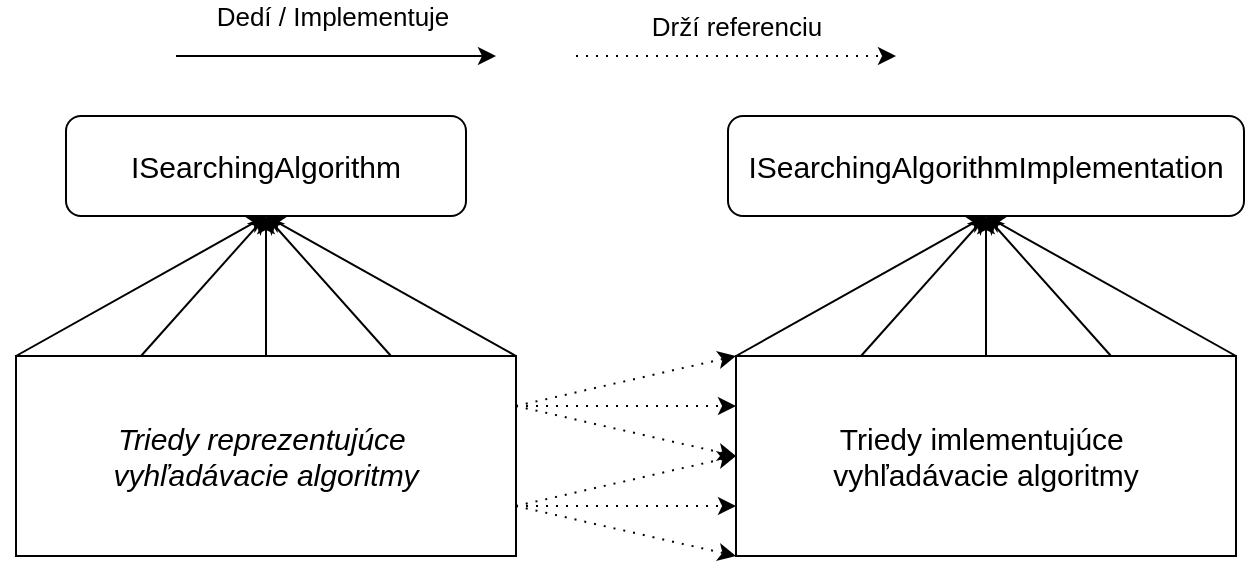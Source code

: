 <mxfile version="24.6.4" type="device">
  <diagram name="Page-1" id="b6uM2d6UaE7Hx8vD-3jP">
    <mxGraphModel dx="758" dy="955" grid="1" gridSize="10" guides="1" tooltips="1" connect="1" arrows="1" fold="1" page="1" pageScale="1" pageWidth="850" pageHeight="1100" math="0" shadow="0">
      <root>
        <mxCell id="0" />
        <mxCell id="1" parent="0" />
        <mxCell id="LWrQSZwCD86_7BPg8CpF-4" value="&lt;font style=&quot;font-size: 15px;&quot;&gt;ISearchingAlgorithm&lt;/font&gt;" style="rounded=1;whiteSpace=wrap;html=1;" vertex="1" parent="1">
          <mxGeometry x="65" y="80" width="200" height="50" as="geometry" />
        </mxCell>
        <mxCell id="LWrQSZwCD86_7BPg8CpF-5" style="rounded=0;orthogonalLoop=1;jettySize=auto;html=1;exitX=0;exitY=0;exitDx=0;exitDy=0;entryX=0.5;entryY=1;entryDx=0;entryDy=0;" edge="1" parent="1" source="LWrQSZwCD86_7BPg8CpF-11" target="LWrQSZwCD86_7BPg8CpF-4">
          <mxGeometry relative="1" as="geometry" />
        </mxCell>
        <mxCell id="LWrQSZwCD86_7BPg8CpF-6" style="rounded=0;orthogonalLoop=1;jettySize=auto;html=1;exitX=0.25;exitY=0;exitDx=0;exitDy=0;entryX=0.5;entryY=1;entryDx=0;entryDy=0;" edge="1" parent="1" source="LWrQSZwCD86_7BPg8CpF-11" target="LWrQSZwCD86_7BPg8CpF-4">
          <mxGeometry relative="1" as="geometry">
            <mxPoint x="165" y="130" as="targetPoint" />
          </mxGeometry>
        </mxCell>
        <mxCell id="LWrQSZwCD86_7BPg8CpF-7" style="rounded=0;orthogonalLoop=1;jettySize=auto;html=1;exitX=0.5;exitY=0;exitDx=0;exitDy=0;entryX=0.5;entryY=1;entryDx=0;entryDy=0;" edge="1" parent="1" source="LWrQSZwCD86_7BPg8CpF-11" target="LWrQSZwCD86_7BPg8CpF-4">
          <mxGeometry relative="1" as="geometry" />
        </mxCell>
        <mxCell id="LWrQSZwCD86_7BPg8CpF-8" style="rounded=0;orthogonalLoop=1;jettySize=auto;html=1;exitX=0.75;exitY=0;exitDx=0;exitDy=0;entryX=0.5;entryY=1;entryDx=0;entryDy=0;" edge="1" parent="1" source="LWrQSZwCD86_7BPg8CpF-11" target="LWrQSZwCD86_7BPg8CpF-4">
          <mxGeometry relative="1" as="geometry" />
        </mxCell>
        <mxCell id="LWrQSZwCD86_7BPg8CpF-9" style="rounded=0;orthogonalLoop=1;jettySize=auto;html=1;exitX=1;exitY=0;exitDx=0;exitDy=0;entryX=0.5;entryY=1;entryDx=0;entryDy=0;" edge="1" parent="1" source="LWrQSZwCD86_7BPg8CpF-11" target="LWrQSZwCD86_7BPg8CpF-4">
          <mxGeometry relative="1" as="geometry" />
        </mxCell>
        <mxCell id="LWrQSZwCD86_7BPg8CpF-10" style="rounded=0;orthogonalLoop=1;jettySize=auto;html=1;exitX=1;exitY=0.25;exitDx=0;exitDy=0;entryX=0;entryY=0;entryDx=0;entryDy=0;dashed=1;dashPattern=1 4;" edge="1" parent="1" source="LWrQSZwCD86_7BPg8CpF-11" target="LWrQSZwCD86_7BPg8CpF-25">
          <mxGeometry relative="1" as="geometry" />
        </mxCell>
        <mxCell id="LWrQSZwCD86_7BPg8CpF-11" value="&lt;i&gt;&lt;font style=&quot;font-size: 15px;&quot;&gt;Triedy reprezentujúce&amp;nbsp;&lt;/font&gt;&lt;/i&gt;&lt;div&gt;&lt;i style=&quot;background-color: initial;&quot;&gt;&lt;font style=&quot;font-size: 15px;&quot;&gt;vyhľadávacie algoritmy&lt;/font&gt;&lt;/i&gt;&lt;/div&gt;" style="rounded=0;whiteSpace=wrap;html=1;" vertex="1" parent="1">
          <mxGeometry x="40" y="200" width="250" height="100" as="geometry" />
        </mxCell>
        <mxCell id="LWrQSZwCD86_7BPg8CpF-12" value="&lt;font style=&quot;font-size: 15px;&quot;&gt;ISearchingAlgorithmImplementation&lt;/font&gt;" style="rounded=1;whiteSpace=wrap;html=1;" vertex="1" parent="1">
          <mxGeometry x="396" y="80" width="258" height="50" as="geometry" />
        </mxCell>
        <mxCell id="LWrQSZwCD86_7BPg8CpF-13" style="rounded=0;orthogonalLoop=1;jettySize=auto;html=1;exitX=0;exitY=0;exitDx=0;exitDy=0;entryX=0.5;entryY=1;entryDx=0;entryDy=0;" edge="1" parent="1" source="LWrQSZwCD86_7BPg8CpF-25" target="LWrQSZwCD86_7BPg8CpF-12">
          <mxGeometry relative="1" as="geometry">
            <mxPoint x="467.5" y="55" as="sourcePoint" />
          </mxGeometry>
        </mxCell>
        <mxCell id="LWrQSZwCD86_7BPg8CpF-14" style="rounded=0;orthogonalLoop=1;jettySize=auto;html=1;exitX=0.5;exitY=0;exitDx=0;exitDy=0;entryX=0.5;entryY=1;entryDx=0;entryDy=0;" edge="1" parent="1" source="LWrQSZwCD86_7BPg8CpF-25" target="LWrQSZwCD86_7BPg8CpF-12">
          <mxGeometry relative="1" as="geometry">
            <mxPoint x="565" y="30" as="targetPoint" />
            <mxPoint x="582.5" y="55" as="sourcePoint" />
          </mxGeometry>
        </mxCell>
        <mxCell id="LWrQSZwCD86_7BPg8CpF-15" style="rounded=0;orthogonalLoop=1;jettySize=auto;html=1;exitX=0.25;exitY=0;exitDx=0;exitDy=0;entryX=0.5;entryY=1;entryDx=0;entryDy=0;" edge="1" parent="1" source="LWrQSZwCD86_7BPg8CpF-25" target="LWrQSZwCD86_7BPg8CpF-12">
          <mxGeometry relative="1" as="geometry">
            <mxPoint x="525" y="55" as="sourcePoint" />
          </mxGeometry>
        </mxCell>
        <mxCell id="LWrQSZwCD86_7BPg8CpF-25" value="&lt;font style=&quot;font-size: 15px;&quot;&gt;Triedy imlementujúce&amp;nbsp;&lt;/font&gt;&lt;div&gt;&lt;font style=&quot;font-size: 15px;&quot;&gt;vyhľadávacie algoritmy&lt;/font&gt;&lt;/div&gt;" style="rounded=0;whiteSpace=wrap;html=1;" vertex="1" parent="1">
          <mxGeometry x="400" y="200" width="250" height="100" as="geometry" />
        </mxCell>
        <mxCell id="LWrQSZwCD86_7BPg8CpF-27" style="rounded=0;orthogonalLoop=1;jettySize=auto;html=1;exitX=1;exitY=0.25;exitDx=0;exitDy=0;entryX=0;entryY=0.25;entryDx=0;entryDy=0;dashed=1;dashPattern=1 4;" edge="1" parent="1" source="LWrQSZwCD86_7BPg8CpF-11" target="LWrQSZwCD86_7BPg8CpF-25">
          <mxGeometry relative="1" as="geometry">
            <mxPoint x="305" y="230" as="sourcePoint" />
            <mxPoint x="415" y="230" as="targetPoint" />
          </mxGeometry>
        </mxCell>
        <mxCell id="LWrQSZwCD86_7BPg8CpF-28" style="rounded=0;orthogonalLoop=1;jettySize=auto;html=1;exitX=1;exitY=0.25;exitDx=0;exitDy=0;entryX=0;entryY=0.5;entryDx=0;entryDy=0;dashed=1;dashPattern=1 4;" edge="1" parent="1" source="LWrQSZwCD86_7BPg8CpF-11" target="LWrQSZwCD86_7BPg8CpF-25">
          <mxGeometry relative="1" as="geometry">
            <mxPoint x="305" y="249.44" as="sourcePoint" />
            <mxPoint x="415" y="249.44" as="targetPoint" />
          </mxGeometry>
        </mxCell>
        <mxCell id="LWrQSZwCD86_7BPg8CpF-29" style="rounded=0;orthogonalLoop=1;jettySize=auto;html=1;exitX=1;exitY=0.75;exitDx=0;exitDy=0;entryX=0;entryY=0.5;entryDx=0;entryDy=0;dashed=1;dashPattern=1 4;" edge="1" parent="1" source="LWrQSZwCD86_7BPg8CpF-11" target="LWrQSZwCD86_7BPg8CpF-25">
          <mxGeometry relative="1" as="geometry">
            <mxPoint x="290" y="270" as="sourcePoint" />
            <mxPoint x="400" y="270" as="targetPoint" />
          </mxGeometry>
        </mxCell>
        <mxCell id="LWrQSZwCD86_7BPg8CpF-30" style="rounded=0;orthogonalLoop=1;jettySize=auto;html=1;exitX=1;exitY=0.75;exitDx=0;exitDy=0;entryX=0;entryY=1;entryDx=0;entryDy=0;dashed=1;dashPattern=1 4;" edge="1" parent="1" source="LWrQSZwCD86_7BPg8CpF-11" target="LWrQSZwCD86_7BPg8CpF-25">
          <mxGeometry relative="1" as="geometry">
            <mxPoint x="290" y="300" as="sourcePoint" />
            <mxPoint x="400" y="300" as="targetPoint" />
          </mxGeometry>
        </mxCell>
        <mxCell id="LWrQSZwCD86_7BPg8CpF-33" style="rounded=0;orthogonalLoop=1;jettySize=auto;html=1;" edge="1" parent="1">
          <mxGeometry relative="1" as="geometry">
            <mxPoint x="120" y="50" as="sourcePoint" />
            <mxPoint x="280" y="50" as="targetPoint" />
          </mxGeometry>
        </mxCell>
        <mxCell id="LWrQSZwCD86_7BPg8CpF-34" value="&lt;font style=&quot;font-size: 13px;&quot;&gt;Dedí / Implementuje&lt;/font&gt;" style="edgeLabel;html=1;align=center;verticalAlign=middle;resizable=0;points=[];" vertex="1" connectable="0" parent="LWrQSZwCD86_7BPg8CpF-33">
          <mxGeometry x="-0.383" y="2" relative="1" as="geometry">
            <mxPoint x="28" y="-18" as="offset" />
          </mxGeometry>
        </mxCell>
        <mxCell id="LWrQSZwCD86_7BPg8CpF-35" style="rounded=0;orthogonalLoop=1;jettySize=auto;html=1;exitX=1;exitY=0.75;exitDx=0;exitDy=0;entryX=0;entryY=0.75;entryDx=0;entryDy=0;dashed=1;dashPattern=1 4;" edge="1" parent="1" source="LWrQSZwCD86_7BPg8CpF-11" target="LWrQSZwCD86_7BPg8CpF-25">
          <mxGeometry relative="1" as="geometry">
            <mxPoint x="300" y="285" as="sourcePoint" />
            <mxPoint x="410" y="310" as="targetPoint" />
          </mxGeometry>
        </mxCell>
        <mxCell id="LWrQSZwCD86_7BPg8CpF-36" style="rounded=0;orthogonalLoop=1;jettySize=auto;html=1;dashed=1;dashPattern=1 4;" edge="1" parent="1">
          <mxGeometry relative="1" as="geometry">
            <mxPoint x="320" y="50" as="sourcePoint" />
            <mxPoint x="480" y="50" as="targetPoint" />
          </mxGeometry>
        </mxCell>
        <mxCell id="LWrQSZwCD86_7BPg8CpF-37" value="&lt;font style=&quot;font-size: 13px;&quot;&gt;Drží referenciu&lt;/font&gt;" style="edgeLabel;html=1;align=center;verticalAlign=middle;resizable=0;points=[];" vertex="1" connectable="0" parent="LWrQSZwCD86_7BPg8CpF-36">
          <mxGeometry x="-0.218" y="2" relative="1" as="geometry">
            <mxPoint x="17" y="-13" as="offset" />
          </mxGeometry>
        </mxCell>
        <mxCell id="LWrQSZwCD86_7BPg8CpF-38" style="rounded=0;orthogonalLoop=1;jettySize=auto;html=1;exitX=0.75;exitY=0;exitDx=0;exitDy=0;entryX=0.5;entryY=1;entryDx=0;entryDy=0;" edge="1" parent="1" source="LWrQSZwCD86_7BPg8CpF-25" target="LWrQSZwCD86_7BPg8CpF-12">
          <mxGeometry relative="1" as="geometry">
            <mxPoint x="535" y="180" as="targetPoint" />
            <mxPoint x="535" y="210" as="sourcePoint" />
          </mxGeometry>
        </mxCell>
        <mxCell id="LWrQSZwCD86_7BPg8CpF-39" style="rounded=0;orthogonalLoop=1;jettySize=auto;html=1;exitX=1;exitY=0;exitDx=0;exitDy=0;entryX=0.5;entryY=1;entryDx=0;entryDy=0;" edge="1" parent="1" source="LWrQSZwCD86_7BPg8CpF-25" target="LWrQSZwCD86_7BPg8CpF-12">
          <mxGeometry relative="1" as="geometry">
            <mxPoint x="545" y="190" as="targetPoint" />
            <mxPoint x="545" y="220" as="sourcePoint" />
          </mxGeometry>
        </mxCell>
      </root>
    </mxGraphModel>
  </diagram>
</mxfile>
